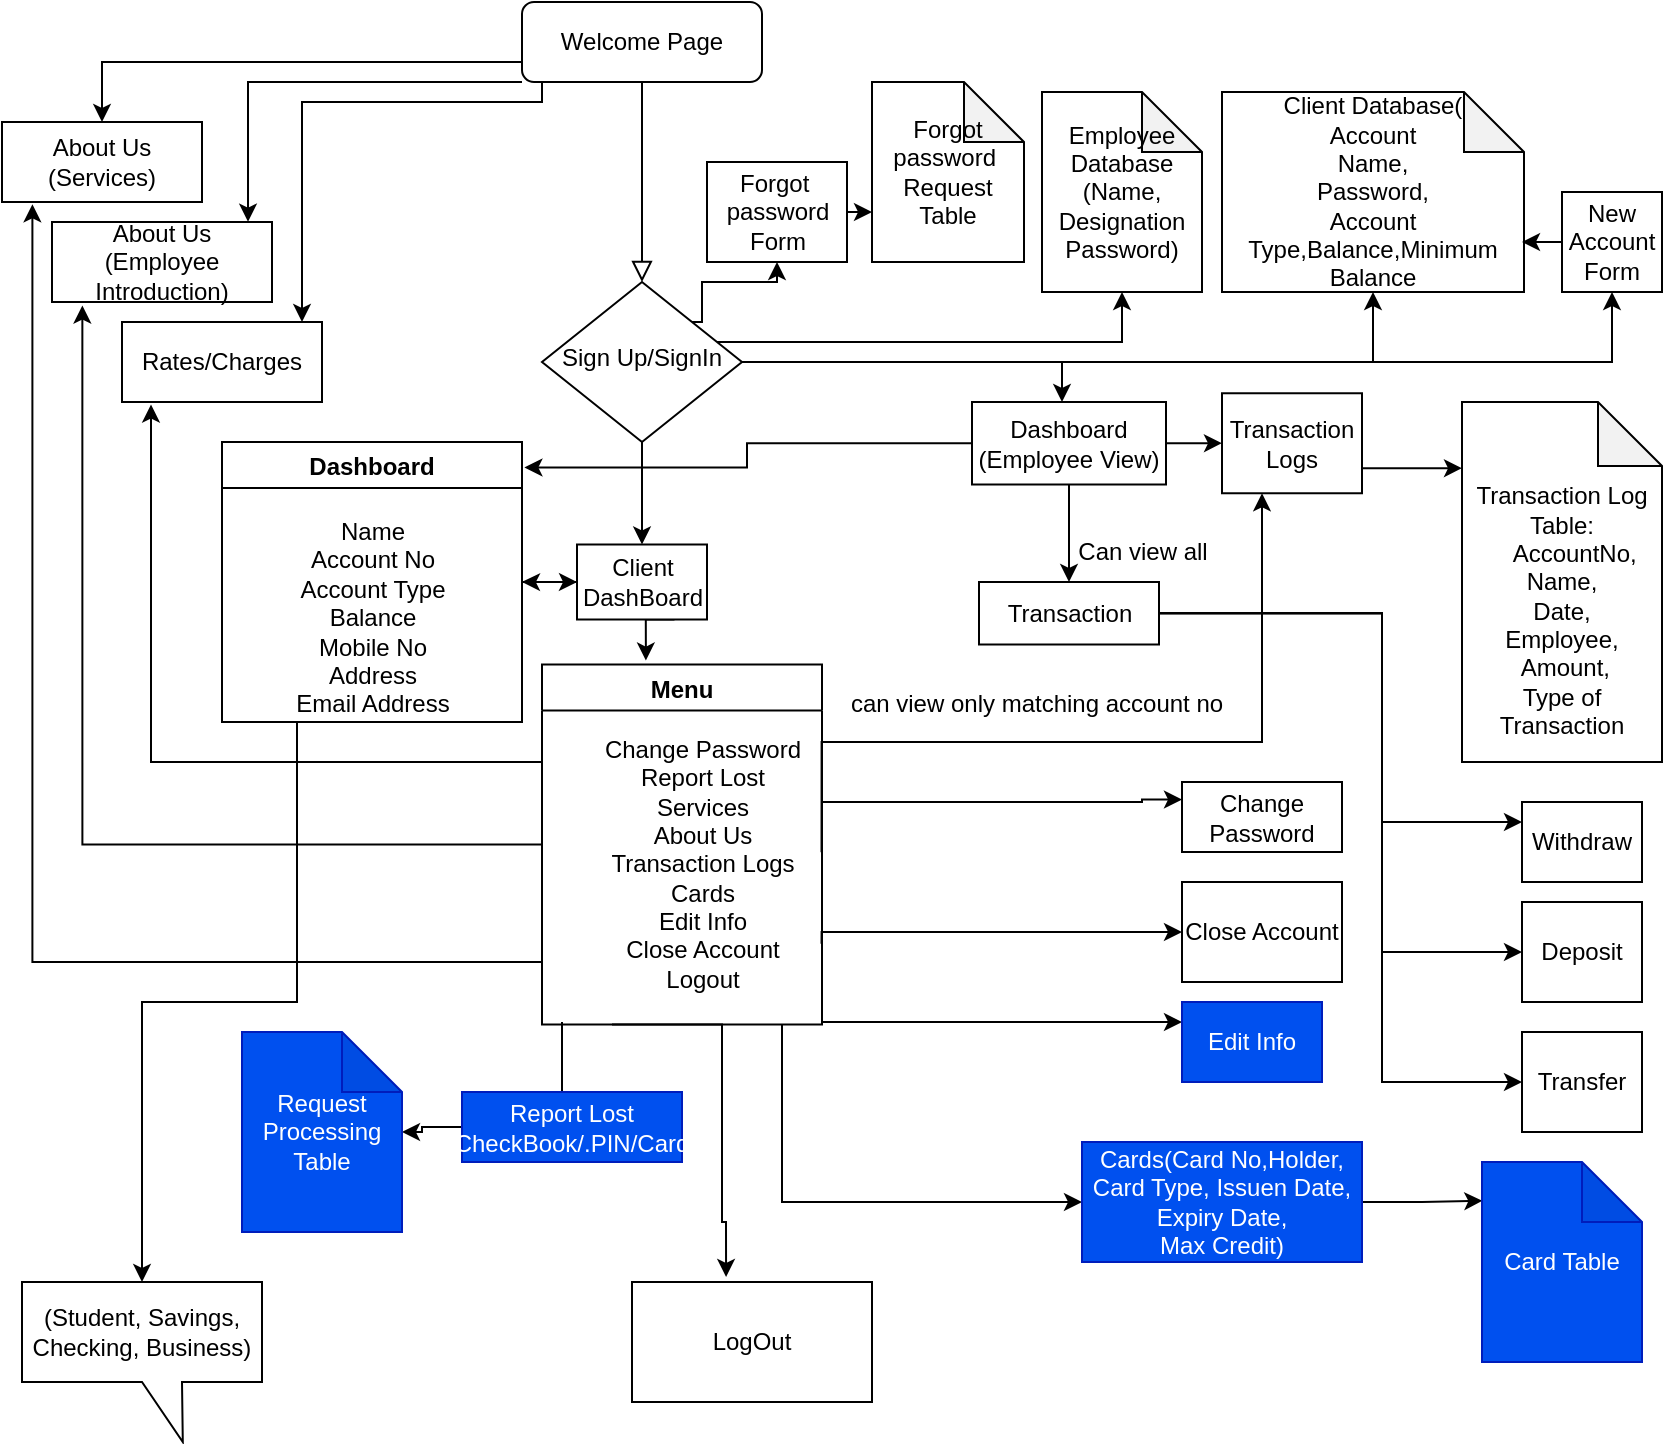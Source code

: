 <mxfile version="20.2.7" type="github">
  <diagram id="C5RBs43oDa-KdzZeNtuy" name="Page-1">
    <mxGraphModel dx="1706" dy="373" grid="1" gridSize="10" guides="1" tooltips="1" connect="1" arrows="1" fold="1" page="1" pageScale="1" pageWidth="827" pageHeight="1169" math="0" shadow="0">
      <root>
        <mxCell id="WIyWlLk6GJQsqaUBKTNV-0" />
        <mxCell id="WIyWlLk6GJQsqaUBKTNV-1" parent="WIyWlLk6GJQsqaUBKTNV-0" />
        <mxCell id="WIyWlLk6GJQsqaUBKTNV-2" value="" style="rounded=0;html=1;jettySize=auto;orthogonalLoop=1;fontSize=11;endArrow=block;endFill=0;endSize=8;strokeWidth=1;shadow=0;labelBackgroundColor=none;edgeStyle=orthogonalEdgeStyle;exitX=0.5;exitY=1;exitDx=0;exitDy=0;" parent="WIyWlLk6GJQsqaUBKTNV-1" source="WIyWlLk6GJQsqaUBKTNV-3" target="WIyWlLk6GJQsqaUBKTNV-6" edge="1">
          <mxGeometry relative="1" as="geometry">
            <Array as="points" />
          </mxGeometry>
        </mxCell>
        <mxCell id="RE7xwJCLeJIO6roD6Kax-3" value="" style="edgeStyle=orthogonalEdgeStyle;rounded=0;orthogonalLoop=1;jettySize=auto;html=1;entryX=0.891;entryY=-0.004;entryDx=0;entryDy=0;entryPerimeter=0;" edge="1" parent="WIyWlLk6GJQsqaUBKTNV-1" source="WIyWlLk6GJQsqaUBKTNV-3" target="RE7xwJCLeJIO6roD6Kax-2">
          <mxGeometry relative="1" as="geometry">
            <Array as="points">
              <mxPoint x="113" y="60" />
            </Array>
          </mxGeometry>
        </mxCell>
        <mxCell id="RE7xwJCLeJIO6roD6Kax-6" value="" style="edgeStyle=orthogonalEdgeStyle;rounded=0;orthogonalLoop=1;jettySize=auto;html=1;" edge="1" parent="WIyWlLk6GJQsqaUBKTNV-1" source="WIyWlLk6GJQsqaUBKTNV-3" target="RE7xwJCLeJIO6roD6Kax-4">
          <mxGeometry relative="1" as="geometry">
            <Array as="points">
              <mxPoint x="260" y="70" />
              <mxPoint x="140" y="70" />
            </Array>
          </mxGeometry>
        </mxCell>
        <mxCell id="RE7xwJCLeJIO6roD6Kax-12" style="edgeStyle=orthogonalEdgeStyle;rounded=0;orthogonalLoop=1;jettySize=auto;html=1;exitX=0;exitY=0.25;exitDx=0;exitDy=0;" edge="1" parent="WIyWlLk6GJQsqaUBKTNV-1" source="WIyWlLk6GJQsqaUBKTNV-3" target="RE7xwJCLeJIO6roD6Kax-11">
          <mxGeometry relative="1" as="geometry">
            <mxPoint x="220" y="130" as="targetPoint" />
            <Array as="points">
              <mxPoint x="250" y="50" />
              <mxPoint x="40" y="50" />
            </Array>
          </mxGeometry>
        </mxCell>
        <mxCell id="WIyWlLk6GJQsqaUBKTNV-3" value="Welcome Page" style="rounded=1;whiteSpace=wrap;html=1;fontSize=12;glass=0;strokeWidth=1;shadow=0;" parent="WIyWlLk6GJQsqaUBKTNV-1" vertex="1">
          <mxGeometry x="250" y="20" width="120" height="40" as="geometry" />
        </mxCell>
        <mxCell id="RE7xwJCLeJIO6roD6Kax-40" style="edgeStyle=orthogonalEdgeStyle;rounded=0;orthogonalLoop=1;jettySize=auto;html=1;entryX=0.5;entryY=1;entryDx=0;entryDy=0;entryPerimeter=0;exitX=1;exitY=0;exitDx=0;exitDy=0;" edge="1" parent="WIyWlLk6GJQsqaUBKTNV-1" source="WIyWlLk6GJQsqaUBKTNV-6" target="RE7xwJCLeJIO6roD6Kax-35">
          <mxGeometry relative="1" as="geometry">
            <mxPoint x="440" y="100" as="targetPoint" />
            <mxPoint x="410" y="360" as="sourcePoint" />
            <Array as="points">
              <mxPoint x="335" y="190" />
              <mxPoint x="550" y="190" />
            </Array>
          </mxGeometry>
        </mxCell>
        <mxCell id="RE7xwJCLeJIO6roD6Kax-51" style="edgeStyle=orthogonalEdgeStyle;rounded=0;orthogonalLoop=1;jettySize=auto;html=1;exitX=1;exitY=0;exitDx=0;exitDy=0;entryX=0.5;entryY=1;entryDx=0;entryDy=0;" edge="1" parent="WIyWlLk6GJQsqaUBKTNV-1" source="WIyWlLk6GJQsqaUBKTNV-6" target="RE7xwJCLeJIO6roD6Kax-50">
          <mxGeometry relative="1" as="geometry">
            <Array as="points">
              <mxPoint x="340" y="180" />
              <mxPoint x="340" y="160" />
              <mxPoint x="378" y="160" />
            </Array>
          </mxGeometry>
        </mxCell>
        <mxCell id="RE7xwJCLeJIO6roD6Kax-84" style="edgeStyle=orthogonalEdgeStyle;rounded=0;orthogonalLoop=1;jettySize=auto;html=1;exitX=1;exitY=0.5;exitDx=0;exitDy=0;entryX=0.5;entryY=1;entryDx=0;entryDy=0;" edge="1" parent="WIyWlLk6GJQsqaUBKTNV-1" source="WIyWlLk6GJQsqaUBKTNV-6" target="RE7xwJCLeJIO6roD6Kax-83">
          <mxGeometry relative="1" as="geometry">
            <mxPoint x="380" y="390" as="targetPoint" />
            <Array as="points">
              <mxPoint x="795" y="200" />
            </Array>
          </mxGeometry>
        </mxCell>
        <mxCell id="RE7xwJCLeJIO6roD6Kax-87" style="edgeStyle=orthogonalEdgeStyle;rounded=0;orthogonalLoop=1;jettySize=auto;html=1;exitX=1;exitY=0.5;exitDx=0;exitDy=0;" edge="1" parent="WIyWlLk6GJQsqaUBKTNV-1" source="WIyWlLk6GJQsqaUBKTNV-6" target="RE7xwJCLeJIO6roD6Kax-14">
          <mxGeometry relative="1" as="geometry">
            <mxPoint x="440" y="510" as="targetPoint" />
            <Array as="points">
              <mxPoint x="520" y="200" />
            </Array>
          </mxGeometry>
        </mxCell>
        <mxCell id="RE7xwJCLeJIO6roD6Kax-92" style="edgeStyle=orthogonalEdgeStyle;rounded=0;orthogonalLoop=1;jettySize=auto;html=1;exitX=1;exitY=0.5;exitDx=0;exitDy=0;entryX=0.5;entryY=1;entryDx=0;entryDy=0;entryPerimeter=0;" edge="1" parent="WIyWlLk6GJQsqaUBKTNV-1" source="WIyWlLk6GJQsqaUBKTNV-6" target="RE7xwJCLeJIO6roD6Kax-41">
          <mxGeometry relative="1" as="geometry" />
        </mxCell>
        <mxCell id="RE7xwJCLeJIO6roD6Kax-94" value="" style="edgeStyle=orthogonalEdgeStyle;rounded=0;orthogonalLoop=1;jettySize=auto;html=1;" edge="1" parent="WIyWlLk6GJQsqaUBKTNV-1" source="WIyWlLk6GJQsqaUBKTNV-6" target="RE7xwJCLeJIO6roD6Kax-0">
          <mxGeometry relative="1" as="geometry" />
        </mxCell>
        <mxCell id="WIyWlLk6GJQsqaUBKTNV-6" value="Sign Up/SignIn" style="rhombus;whiteSpace=wrap;html=1;shadow=0;fontFamily=Helvetica;fontSize=12;align=center;strokeWidth=1;spacing=6;spacingTop=-4;" parent="WIyWlLk6GJQsqaUBKTNV-1" vertex="1">
          <mxGeometry x="260" y="160" width="100" height="80" as="geometry" />
        </mxCell>
        <mxCell id="RE7xwJCLeJIO6roD6Kax-9" style="edgeStyle=orthogonalEdgeStyle;rounded=0;orthogonalLoop=1;jettySize=auto;html=1;entryX=0.145;entryY=1.032;entryDx=0;entryDy=0;entryPerimeter=0;exitX=0;exitY=0.25;exitDx=0;exitDy=0;" edge="1" parent="WIyWlLk6GJQsqaUBKTNV-1" source="RE7xwJCLeJIO6roD6Kax-58" target="RE7xwJCLeJIO6roD6Kax-4">
          <mxGeometry relative="1" as="geometry">
            <mxPoint x="60" y="230" as="targetPoint" />
            <mxPoint x="260" y="480" as="sourcePoint" />
            <Array as="points">
              <mxPoint x="260" y="400" />
              <mxPoint x="64" y="400" />
            </Array>
          </mxGeometry>
        </mxCell>
        <mxCell id="RE7xwJCLeJIO6roD6Kax-10" style="edgeStyle=orthogonalEdgeStyle;rounded=0;orthogonalLoop=1;jettySize=auto;html=1;entryX=0.138;entryY=1.044;entryDx=0;entryDy=0;entryPerimeter=0;exitX=0;exitY=0.5;exitDx=0;exitDy=0;" edge="1" parent="WIyWlLk6GJQsqaUBKTNV-1" source="RE7xwJCLeJIO6roD6Kax-58" target="RE7xwJCLeJIO6roD6Kax-2">
          <mxGeometry relative="1" as="geometry">
            <mxPoint x="10" y="520" as="sourcePoint" />
            <mxPoint x="30" y="210" as="targetPoint" />
            <Array as="points">
              <mxPoint x="30" y="441" />
            </Array>
          </mxGeometry>
        </mxCell>
        <mxCell id="RE7xwJCLeJIO6roD6Kax-13" style="edgeStyle=orthogonalEdgeStyle;rounded=0;orthogonalLoop=1;jettySize=auto;html=1;entryX=0.152;entryY=1.029;entryDx=0;entryDy=0;entryPerimeter=0;exitX=0;exitY=0.75;exitDx=0;exitDy=0;" edge="1" parent="WIyWlLk6GJQsqaUBKTNV-1" source="RE7xwJCLeJIO6roD6Kax-58" target="RE7xwJCLeJIO6roD6Kax-11">
          <mxGeometry relative="1" as="geometry">
            <mxPoint x="160" y="510" as="sourcePoint" />
            <mxPoint x="40" y="210" as="targetPoint" />
            <Array as="points">
              <mxPoint x="260" y="500" />
              <mxPoint x="5" y="500" />
            </Array>
          </mxGeometry>
        </mxCell>
        <mxCell id="RE7xwJCLeJIO6roD6Kax-29" style="edgeStyle=orthogonalEdgeStyle;rounded=0;orthogonalLoop=1;jettySize=auto;html=1;exitX=0.998;exitY=0.456;exitDx=0;exitDy=0;exitPerimeter=0;" edge="1" parent="WIyWlLk6GJQsqaUBKTNV-1" source="RE7xwJCLeJIO6roD6Kax-77" target="RE7xwJCLeJIO6roD6Kax-21">
          <mxGeometry relative="1" as="geometry">
            <mxPoint x="660" y="380" as="targetPoint" />
            <Array as="points">
              <mxPoint x="400" y="390" />
              <mxPoint x="620" y="390" />
            </Array>
          </mxGeometry>
        </mxCell>
        <mxCell id="RE7xwJCLeJIO6roD6Kax-46" style="edgeStyle=orthogonalEdgeStyle;rounded=0;orthogonalLoop=1;jettySize=auto;html=1;entryX=1;entryY=0.25;entryDx=0;entryDy=0;" edge="1" parent="WIyWlLk6GJQsqaUBKTNV-1" target="RE7xwJCLeJIO6roD6Kax-45">
          <mxGeometry relative="1" as="geometry">
            <mxPoint x="270" y="530" as="sourcePoint" />
            <Array as="points">
              <mxPoint x="270" y="589" />
              <mxPoint x="290" y="589" />
            </Array>
          </mxGeometry>
        </mxCell>
        <mxCell id="RE7xwJCLeJIO6roD6Kax-60" style="edgeStyle=orthogonalEdgeStyle;rounded=0;orthogonalLoop=1;jettySize=auto;html=1;exitX=0.75;exitY=1;exitDx=0;exitDy=0;entryX=0.371;entryY=-0.011;entryDx=0;entryDy=0;entryPerimeter=0;" edge="1" parent="WIyWlLk6GJQsqaUBKTNV-1" source="RE7xwJCLeJIO6roD6Kax-0" target="RE7xwJCLeJIO6roD6Kax-58">
          <mxGeometry relative="1" as="geometry" />
        </mxCell>
        <mxCell id="RE7xwJCLeJIO6roD6Kax-101" value="" style="edgeStyle=orthogonalEdgeStyle;rounded=0;orthogonalLoop=1;jettySize=auto;html=1;entryX=1;entryY=0.5;entryDx=0;entryDy=0;" edge="1" parent="WIyWlLk6GJQsqaUBKTNV-1" source="RE7xwJCLeJIO6roD6Kax-0" target="RE7xwJCLeJIO6roD6Kax-55">
          <mxGeometry relative="1" as="geometry" />
        </mxCell>
        <mxCell id="RE7xwJCLeJIO6roD6Kax-0" value="&lt;div&gt;Client&lt;br&gt;&lt;/div&gt;&lt;div&gt;DashBoard&lt;/div&gt;" style="rounded=0;whiteSpace=wrap;html=1;" vertex="1" parent="WIyWlLk6GJQsqaUBKTNV-1">
          <mxGeometry x="277.5" y="291.25" width="65" height="37.5" as="geometry" />
        </mxCell>
        <mxCell id="RE7xwJCLeJIO6roD6Kax-2" value="About Us (Employee Introduction)" style="rounded=0;whiteSpace=wrap;html=1;" vertex="1" parent="WIyWlLk6GJQsqaUBKTNV-1">
          <mxGeometry x="15" y="130" width="110" height="40" as="geometry" />
        </mxCell>
        <mxCell id="RE7xwJCLeJIO6roD6Kax-4" value="Rates/Charges" style="rounded=0;whiteSpace=wrap;html=1;" vertex="1" parent="WIyWlLk6GJQsqaUBKTNV-1">
          <mxGeometry x="50" y="180" width="100" height="40" as="geometry" />
        </mxCell>
        <mxCell id="RE7xwJCLeJIO6roD6Kax-11" value="About Us (Services)" style="rounded=0;whiteSpace=wrap;html=1;" vertex="1" parent="WIyWlLk6GJQsqaUBKTNV-1">
          <mxGeometry x="-10" y="80" width="100" height="40" as="geometry" />
        </mxCell>
        <mxCell id="RE7xwJCLeJIO6roD6Kax-23" value="" style="edgeStyle=orthogonalEdgeStyle;rounded=0;orthogonalLoop=1;jettySize=auto;html=1;" edge="1" parent="WIyWlLk6GJQsqaUBKTNV-1" source="RE7xwJCLeJIO6roD6Kax-14" target="RE7xwJCLeJIO6roD6Kax-21">
          <mxGeometry relative="1" as="geometry" />
        </mxCell>
        <mxCell id="RE7xwJCLeJIO6roD6Kax-30" value="" style="edgeStyle=orthogonalEdgeStyle;rounded=0;orthogonalLoop=1;jettySize=auto;html=1;" edge="1" parent="WIyWlLk6GJQsqaUBKTNV-1" source="RE7xwJCLeJIO6roD6Kax-14" target="RE7xwJCLeJIO6roD6Kax-15">
          <mxGeometry relative="1" as="geometry" />
        </mxCell>
        <mxCell id="RE7xwJCLeJIO6roD6Kax-95" style="edgeStyle=orthogonalEdgeStyle;rounded=0;orthogonalLoop=1;jettySize=auto;html=1;exitX=0;exitY=0.5;exitDx=0;exitDy=0;entryX=1.008;entryY=0.091;entryDx=0;entryDy=0;entryPerimeter=0;" edge="1" parent="WIyWlLk6GJQsqaUBKTNV-1" source="RE7xwJCLeJIO6roD6Kax-14" target="RE7xwJCLeJIO6roD6Kax-55">
          <mxGeometry relative="1" as="geometry" />
        </mxCell>
        <mxCell id="RE7xwJCLeJIO6roD6Kax-14" value="Dashboard (Employee View)" style="rounded=0;whiteSpace=wrap;html=1;" vertex="1" parent="WIyWlLk6GJQsqaUBKTNV-1">
          <mxGeometry x="475" y="220" width="97" height="41.25" as="geometry" />
        </mxCell>
        <mxCell id="RE7xwJCLeJIO6roD6Kax-31" style="edgeStyle=orthogonalEdgeStyle;rounded=0;orthogonalLoop=1;jettySize=auto;html=1;exitX=1;exitY=0.5;exitDx=0;exitDy=0;entryX=0;entryY=0.25;entryDx=0;entryDy=0;" edge="1" parent="WIyWlLk6GJQsqaUBKTNV-1" source="RE7xwJCLeJIO6roD6Kax-15" target="RE7xwJCLeJIO6roD6Kax-16">
          <mxGeometry relative="1" as="geometry">
            <mxPoint x="719.765" y="600" as="targetPoint" />
            <Array as="points">
              <mxPoint x="680" y="326" />
              <mxPoint x="680" y="430" />
            </Array>
          </mxGeometry>
        </mxCell>
        <mxCell id="RE7xwJCLeJIO6roD6Kax-99" style="edgeStyle=orthogonalEdgeStyle;rounded=0;orthogonalLoop=1;jettySize=auto;html=1;exitX=1;exitY=0.5;exitDx=0;exitDy=0;entryX=0;entryY=0.5;entryDx=0;entryDy=0;" edge="1" parent="WIyWlLk6GJQsqaUBKTNV-1" source="RE7xwJCLeJIO6roD6Kax-15" target="RE7xwJCLeJIO6roD6Kax-17">
          <mxGeometry relative="1" as="geometry">
            <mxPoint x="680" y="500" as="targetPoint" />
            <Array as="points">
              <mxPoint x="680" y="326" />
              <mxPoint x="680" y="495" />
            </Array>
          </mxGeometry>
        </mxCell>
        <mxCell id="RE7xwJCLeJIO6roD6Kax-100" style="edgeStyle=orthogonalEdgeStyle;rounded=0;orthogonalLoop=1;jettySize=auto;html=1;exitX=1;exitY=0.5;exitDx=0;exitDy=0;entryX=0;entryY=0.5;entryDx=0;entryDy=0;" edge="1" parent="WIyWlLk6GJQsqaUBKTNV-1" source="RE7xwJCLeJIO6roD6Kax-15" target="RE7xwJCLeJIO6roD6Kax-18">
          <mxGeometry relative="1" as="geometry">
            <mxPoint x="680" y="560" as="targetPoint" />
            <Array as="points">
              <mxPoint x="680" y="326" />
              <mxPoint x="680" y="560" />
            </Array>
          </mxGeometry>
        </mxCell>
        <mxCell id="RE7xwJCLeJIO6roD6Kax-15" value="Transaction" style="rounded=0;whiteSpace=wrap;html=1;" vertex="1" parent="WIyWlLk6GJQsqaUBKTNV-1">
          <mxGeometry x="478.5" y="310" width="90" height="31.25" as="geometry" />
        </mxCell>
        <mxCell id="RE7xwJCLeJIO6roD6Kax-16" value="Withdraw" style="rounded=0;whiteSpace=wrap;html=1;" vertex="1" parent="WIyWlLk6GJQsqaUBKTNV-1">
          <mxGeometry x="750" y="420" width="60" height="40" as="geometry" />
        </mxCell>
        <mxCell id="RE7xwJCLeJIO6roD6Kax-17" value="Deposit" style="rounded=0;whiteSpace=wrap;html=1;" vertex="1" parent="WIyWlLk6GJQsqaUBKTNV-1">
          <mxGeometry x="750" y="470" width="60" height="50" as="geometry" />
        </mxCell>
        <mxCell id="RE7xwJCLeJIO6roD6Kax-18" value="Transfer" style="rounded=0;whiteSpace=wrap;html=1;" vertex="1" parent="WIyWlLk6GJQsqaUBKTNV-1">
          <mxGeometry x="750" y="535" width="60" height="50" as="geometry" />
        </mxCell>
        <mxCell id="RE7xwJCLeJIO6roD6Kax-19" value="&lt;div&gt;&lt;br&gt;&lt;/div&gt;&lt;div&gt;&lt;br&gt;&lt;/div&gt;&lt;div&gt;&lt;br&gt;&lt;/div&gt;&lt;div&gt;&lt;br&gt;&lt;/div&gt;&lt;div&gt;Transaction Log Table:&lt;/div&gt;&lt;div&gt;&amp;nbsp;&amp;nbsp;&amp;nbsp; AccountNo, Name,&lt;/div&gt;&lt;div&gt;Date,&lt;/div&gt;&lt;div&gt;Employee, &lt;br&gt;&lt;/div&gt;&lt;div&gt;&amp;nbsp;Amount,&lt;br&gt;Type of Transaction&lt;div&gt;&lt;br&gt;&lt;br&gt;&lt;/div&gt;&lt;/div&gt;" style="shape=note;whiteSpace=wrap;html=1;backgroundOutline=1;darkOpacity=0.05;size=32;" vertex="1" parent="WIyWlLk6GJQsqaUBKTNV-1">
          <mxGeometry x="720" y="220" width="100" height="180" as="geometry" />
        </mxCell>
        <mxCell id="RE7xwJCLeJIO6roD6Kax-22" value="" style="edgeStyle=orthogonalEdgeStyle;rounded=0;orthogonalLoop=1;jettySize=auto;html=1;exitX=1;exitY=0.75;exitDx=0;exitDy=0;" edge="1" parent="WIyWlLk6GJQsqaUBKTNV-1" source="RE7xwJCLeJIO6roD6Kax-21" target="RE7xwJCLeJIO6roD6Kax-19">
          <mxGeometry relative="1" as="geometry">
            <mxPoint x="645" y="395" as="sourcePoint" />
            <Array as="points">
              <mxPoint x="710" y="253" />
              <mxPoint x="710" y="253" />
            </Array>
          </mxGeometry>
        </mxCell>
        <mxCell id="RE7xwJCLeJIO6roD6Kax-21" value="Transaction Logs" style="rounded=0;whiteSpace=wrap;html=1;" vertex="1" parent="WIyWlLk6GJQsqaUBKTNV-1">
          <mxGeometry x="600" y="215.63" width="70" height="50" as="geometry" />
        </mxCell>
        <mxCell id="RE7xwJCLeJIO6roD6Kax-26" value="Can view all " style="text;html=1;align=center;verticalAlign=middle;resizable=0;points=[];autosize=1;strokeColor=none;fillColor=none;" vertex="1" parent="WIyWlLk6GJQsqaUBKTNV-1">
          <mxGeometry x="515" y="280" width="90" height="30" as="geometry" />
        </mxCell>
        <mxCell id="RE7xwJCLeJIO6roD6Kax-28" value="&lt;div&gt;can view only matching account no&lt;/div&gt;" style="text;html=1;align=center;verticalAlign=middle;resizable=0;points=[];autosize=1;strokeColor=none;fillColor=none;" vertex="1" parent="WIyWlLk6GJQsqaUBKTNV-1">
          <mxGeometry x="402" y="356.25" width="210" height="30" as="geometry" />
        </mxCell>
        <mxCell id="RE7xwJCLeJIO6roD6Kax-35" value="&lt;div&gt;Employee&lt;/div&gt;&lt;div&gt;Database &lt;br&gt;&lt;/div&gt;&lt;div&gt;(Name, Designation&lt;/div&gt;&lt;div&gt;Password)&lt;br&gt;&lt;/div&gt;" style="shape=note;whiteSpace=wrap;html=1;backgroundOutline=1;darkOpacity=0.05;" vertex="1" parent="WIyWlLk6GJQsqaUBKTNV-1">
          <mxGeometry x="510" y="65" width="80" height="100" as="geometry" />
        </mxCell>
        <mxCell id="RE7xwJCLeJIO6roD6Kax-41" value="&lt;div&gt;Client Database(&lt;/div&gt;&lt;div&gt;Account&lt;/div&gt;&lt;div&gt;Name,&lt;/div&gt;&lt;div&gt;Password,&lt;/div&gt;&lt;div&gt;Account Type,Balance,Minimum Balance&lt;br&gt;&lt;/div&gt;" style="shape=note;whiteSpace=wrap;html=1;backgroundOutline=1;darkOpacity=0.05;" vertex="1" parent="WIyWlLk6GJQsqaUBKTNV-1">
          <mxGeometry x="600" y="65" width="151" height="100" as="geometry" />
        </mxCell>
        <mxCell id="RE7xwJCLeJIO6roD6Kax-54" value="" style="edgeStyle=orthogonalEdgeStyle;rounded=0;orthogonalLoop=1;jettySize=auto;html=1;" edge="1" parent="WIyWlLk6GJQsqaUBKTNV-1" source="RE7xwJCLeJIO6roD6Kax-45" target="RE7xwJCLeJIO6roD6Kax-47">
          <mxGeometry relative="1" as="geometry" />
        </mxCell>
        <mxCell id="RE7xwJCLeJIO6roD6Kax-45" value="Report Lost CheckBook/.PIN/Card" style="rounded=0;whiteSpace=wrap;html=1;fillColor=#0050ef;fontColor=#ffffff;strokeColor=#001DBC;" vertex="1" parent="WIyWlLk6GJQsqaUBKTNV-1">
          <mxGeometry x="220" y="565" width="110" height="35" as="geometry" />
        </mxCell>
        <mxCell id="RE7xwJCLeJIO6roD6Kax-47" value="Request Processing Table " style="shape=note;whiteSpace=wrap;html=1;backgroundOutline=1;darkOpacity=0.05;fillColor=#0050ef;strokeColor=#001DBC;fontColor=#ffffff;" vertex="1" parent="WIyWlLk6GJQsqaUBKTNV-1">
          <mxGeometry x="110" y="535" width="80" height="100" as="geometry" />
        </mxCell>
        <mxCell id="RE7xwJCLeJIO6roD6Kax-48" value="Forgot password&amp;nbsp; Request Table" style="shape=note;whiteSpace=wrap;html=1;backgroundOutline=1;darkOpacity=0.05;" vertex="1" parent="WIyWlLk6GJQsqaUBKTNV-1">
          <mxGeometry x="425" y="60" width="76" height="90" as="geometry" />
        </mxCell>
        <mxCell id="RE7xwJCLeJIO6roD6Kax-85" value="" style="edgeStyle=orthogonalEdgeStyle;rounded=0;orthogonalLoop=1;jettySize=auto;html=1;" edge="1" parent="WIyWlLk6GJQsqaUBKTNV-1" source="RE7xwJCLeJIO6roD6Kax-50" target="RE7xwJCLeJIO6roD6Kax-48">
          <mxGeometry relative="1" as="geometry">
            <Array as="points">
              <mxPoint x="410" y="140" />
              <mxPoint x="410" y="115" />
            </Array>
          </mxGeometry>
        </mxCell>
        <mxCell id="RE7xwJCLeJIO6roD6Kax-50" value="Forgot&amp;nbsp; password Form" style="rounded=0;whiteSpace=wrap;html=1;" vertex="1" parent="WIyWlLk6GJQsqaUBKTNV-1">
          <mxGeometry x="342.5" y="100" width="70" height="50" as="geometry" />
        </mxCell>
        <mxCell id="RE7xwJCLeJIO6roD6Kax-62" style="edgeStyle=orthogonalEdgeStyle;rounded=0;orthogonalLoop=1;jettySize=auto;html=1;exitX=1;exitY=0.75;exitDx=0;exitDy=0;entryX=0;entryY=0.25;entryDx=0;entryDy=0;" edge="1" parent="WIyWlLk6GJQsqaUBKTNV-1" source="RE7xwJCLeJIO6roD6Kax-58" target="RE7xwJCLeJIO6roD6Kax-61">
          <mxGeometry relative="1" as="geometry">
            <Array as="points">
              <mxPoint x="400" y="420" />
              <mxPoint x="560" y="420" />
            </Array>
          </mxGeometry>
        </mxCell>
        <mxCell id="RE7xwJCLeJIO6roD6Kax-64" style="edgeStyle=orthogonalEdgeStyle;rounded=0;orthogonalLoop=1;jettySize=auto;html=1;exitX=0.998;exitY=0.783;exitDx=0;exitDy=0;exitPerimeter=0;entryX=0;entryY=0.5;entryDx=0;entryDy=0;" edge="1" parent="WIyWlLk6GJQsqaUBKTNV-1" source="RE7xwJCLeJIO6roD6Kax-77" target="RE7xwJCLeJIO6roD6Kax-63">
          <mxGeometry relative="1" as="geometry">
            <mxPoint x="570" y="485" as="targetPoint" />
            <Array as="points">
              <mxPoint x="400" y="485" />
            </Array>
          </mxGeometry>
        </mxCell>
        <mxCell id="RE7xwJCLeJIO6roD6Kax-66" style="edgeStyle=orthogonalEdgeStyle;rounded=0;orthogonalLoop=1;jettySize=auto;html=1;exitX=1;exitY=1;exitDx=0;exitDy=0;entryX=0;entryY=0.25;entryDx=0;entryDy=0;" edge="1" parent="WIyWlLk6GJQsqaUBKTNV-1" source="RE7xwJCLeJIO6roD6Kax-58" target="RE7xwJCLeJIO6roD6Kax-65">
          <mxGeometry relative="1" as="geometry">
            <mxPoint x="550" y="530" as="targetPoint" />
            <Array as="points">
              <mxPoint x="400" y="530" />
            </Array>
          </mxGeometry>
        </mxCell>
        <mxCell id="RE7xwJCLeJIO6roD6Kax-69" style="edgeStyle=orthogonalEdgeStyle;rounded=0;orthogonalLoop=1;jettySize=auto;html=1;entryX=0;entryY=0.5;entryDx=0;entryDy=0;" edge="1" parent="WIyWlLk6GJQsqaUBKTNV-1" target="RE7xwJCLeJIO6roD6Kax-67">
          <mxGeometry relative="1" as="geometry">
            <mxPoint x="430" y="930" as="targetPoint" />
            <mxPoint x="380" y="540" as="sourcePoint" />
            <Array as="points">
              <mxPoint x="380" y="531" />
              <mxPoint x="380" y="620" />
            </Array>
          </mxGeometry>
        </mxCell>
        <mxCell id="RE7xwJCLeJIO6roD6Kax-79" style="edgeStyle=orthogonalEdgeStyle;rounded=0;orthogonalLoop=1;jettySize=auto;html=1;exitX=0.25;exitY=1;exitDx=0;exitDy=0;entryX=0.392;entryY=-0.042;entryDx=0;entryDy=0;entryPerimeter=0;" edge="1" parent="WIyWlLk6GJQsqaUBKTNV-1" source="RE7xwJCLeJIO6roD6Kax-58" target="RE7xwJCLeJIO6roD6Kax-78">
          <mxGeometry relative="1" as="geometry">
            <Array as="points">
              <mxPoint x="350" y="531" />
              <mxPoint x="350" y="630" />
              <mxPoint x="352" y="630" />
            </Array>
          </mxGeometry>
        </mxCell>
        <mxCell id="RE7xwJCLeJIO6roD6Kax-58" value="Menu" style="swimlane;" vertex="1" parent="WIyWlLk6GJQsqaUBKTNV-1">
          <mxGeometry x="260" y="351.25" width="140" height="180" as="geometry" />
        </mxCell>
        <mxCell id="RE7xwJCLeJIO6roD6Kax-77" value="&lt;div&gt;Change Password&lt;/div&gt;&lt;div&gt;Report Lost&lt;/div&gt;&lt;div&gt;Services&lt;/div&gt;&lt;div&gt;About Us&lt;/div&gt;&lt;div&gt;Transaction Logs&lt;/div&gt;&lt;div&gt;Cards&lt;/div&gt;&lt;div&gt;Edit Info&lt;/div&gt;&lt;div&gt;Close Account&lt;/div&gt;&lt;div&gt;Logout&lt;br&gt;&lt;/div&gt;" style="text;html=1;align=center;verticalAlign=middle;resizable=0;points=[];autosize=1;strokeColor=none;fillColor=none;" vertex="1" parent="RE7xwJCLeJIO6roD6Kax-58">
          <mxGeometry x="20" y="30" width="120" height="140" as="geometry" />
        </mxCell>
        <mxCell id="RE7xwJCLeJIO6roD6Kax-73" style="edgeStyle=orthogonalEdgeStyle;rounded=0;orthogonalLoop=1;jettySize=auto;html=1;exitX=0.25;exitY=1;exitDx=0;exitDy=0;entryX=0.5;entryY=0;entryDx=0;entryDy=0;entryPerimeter=0;" edge="1" parent="WIyWlLk6GJQsqaUBKTNV-1" source="RE7xwJCLeJIO6roD6Kax-55" target="RE7xwJCLeJIO6roD6Kax-72">
          <mxGeometry relative="1" as="geometry">
            <mxPoint x="120" y="390" as="sourcePoint" />
            <mxPoint x="60" y="620" as="targetPoint" />
            <Array as="points">
              <mxPoint x="138" y="520" />
              <mxPoint x="60" y="520" />
            </Array>
          </mxGeometry>
        </mxCell>
        <mxCell id="RE7xwJCLeJIO6roD6Kax-55" value="Dashboard" style="swimlane;" vertex="1" parent="WIyWlLk6GJQsqaUBKTNV-1">
          <mxGeometry x="100" y="240" width="150" height="140" as="geometry" />
        </mxCell>
        <mxCell id="RE7xwJCLeJIO6roD6Kax-56" value="&lt;div&gt;Name&lt;/div&gt;&lt;div&gt;Account No&lt;/div&gt;&lt;div&gt;Account Type&lt;br&gt;&lt;/div&gt;&lt;div&gt;Balance&lt;/div&gt;&lt;div&gt;Mobile No&lt;/div&gt;&lt;div&gt;Address&lt;/div&gt;&lt;div&gt;Email Address&lt;br&gt;&lt;/div&gt;&lt;div&gt;&lt;br&gt;&lt;/div&gt;" style="text;html=1;align=center;verticalAlign=middle;resizable=0;points=[];autosize=1;strokeColor=none;fillColor=none;" vertex="1" parent="RE7xwJCLeJIO6roD6Kax-55">
          <mxGeometry x="25" y="30" width="100" height="130" as="geometry" />
        </mxCell>
        <mxCell id="RE7xwJCLeJIO6roD6Kax-61" value="Change Password" style="rounded=0;whiteSpace=wrap;html=1;" vertex="1" parent="WIyWlLk6GJQsqaUBKTNV-1">
          <mxGeometry x="580" y="410" width="80" height="35" as="geometry" />
        </mxCell>
        <mxCell id="RE7xwJCLeJIO6roD6Kax-63" value="Close Account" style="rounded=0;whiteSpace=wrap;html=1;" vertex="1" parent="WIyWlLk6GJQsqaUBKTNV-1">
          <mxGeometry x="580" y="460" width="80" height="50" as="geometry" />
        </mxCell>
        <mxCell id="RE7xwJCLeJIO6roD6Kax-65" value="Edit Info" style="rounded=0;whiteSpace=wrap;html=1;fillColor=#0050ef;fontColor=#ffffff;strokeColor=#001DBC;" vertex="1" parent="WIyWlLk6GJQsqaUBKTNV-1">
          <mxGeometry x="580" y="520" width="70" height="40" as="geometry" />
        </mxCell>
        <mxCell id="RE7xwJCLeJIO6roD6Kax-70" value="" style="edgeStyle=orthogonalEdgeStyle;rounded=0;orthogonalLoop=1;jettySize=auto;html=1;entryX=0.002;entryY=0.194;entryDx=0;entryDy=0;entryPerimeter=0;" edge="1" parent="WIyWlLk6GJQsqaUBKTNV-1" source="RE7xwJCLeJIO6roD6Kax-67" target="RE7xwJCLeJIO6roD6Kax-68">
          <mxGeometry relative="1" as="geometry" />
        </mxCell>
        <mxCell id="RE7xwJCLeJIO6roD6Kax-67" value="&lt;div&gt;Cards(Card No,Holder, Card Type, Issuen Date, Expiry Date,&lt;/div&gt;&lt;div&gt;Max Credit)&lt;/div&gt;" style="rounded=0;whiteSpace=wrap;html=1;fillColor=#0050ef;fontColor=#ffffff;strokeColor=#001DBC;" vertex="1" parent="WIyWlLk6GJQsqaUBKTNV-1">
          <mxGeometry x="530" y="590" width="140" height="60" as="geometry" />
        </mxCell>
        <mxCell id="RE7xwJCLeJIO6roD6Kax-68" value="Card Table" style="shape=note;whiteSpace=wrap;html=1;backgroundOutline=1;darkOpacity=0.05;fillColor=#0050ef;fontColor=#ffffff;strokeColor=#001DBC;" vertex="1" parent="WIyWlLk6GJQsqaUBKTNV-1">
          <mxGeometry x="730" y="600" width="80" height="100" as="geometry" />
        </mxCell>
        <mxCell id="RE7xwJCLeJIO6roD6Kax-72" value="(Student, Savings, Checking, Business)" style="shape=callout;whiteSpace=wrap;html=1;perimeter=calloutPerimeter;position2=0.67;" vertex="1" parent="WIyWlLk6GJQsqaUBKTNV-1">
          <mxGeometry y="660" width="120" height="80" as="geometry" />
        </mxCell>
        <mxCell id="RE7xwJCLeJIO6roD6Kax-78" value="LogOut" style="rounded=0;whiteSpace=wrap;html=1;" vertex="1" parent="WIyWlLk6GJQsqaUBKTNV-1">
          <mxGeometry x="305" y="660" width="120" height="60" as="geometry" />
        </mxCell>
        <mxCell id="RE7xwJCLeJIO6roD6Kax-86" style="edgeStyle=orthogonalEdgeStyle;rounded=0;orthogonalLoop=1;jettySize=auto;html=1;exitX=0;exitY=0.5;exitDx=0;exitDy=0;" edge="1" parent="WIyWlLk6GJQsqaUBKTNV-1" source="RE7xwJCLeJIO6roD6Kax-83">
          <mxGeometry relative="1" as="geometry">
            <mxPoint x="750" y="140" as="targetPoint" />
            <Array as="points">
              <mxPoint x="760" y="140" />
              <mxPoint x="760" y="140" />
            </Array>
          </mxGeometry>
        </mxCell>
        <mxCell id="RE7xwJCLeJIO6roD6Kax-83" value="New Account Form" style="whiteSpace=wrap;html=1;aspect=fixed;" vertex="1" parent="WIyWlLk6GJQsqaUBKTNV-1">
          <mxGeometry x="770" y="115" width="50" height="50" as="geometry" />
        </mxCell>
        <mxCell id="RE7xwJCLeJIO6roD6Kax-102" value="" style="edgeStyle=orthogonalEdgeStyle;rounded=0;orthogonalLoop=1;jettySize=auto;html=1;exitX=1;exitY=0.5;exitDx=0;exitDy=0;" edge="1" parent="WIyWlLk6GJQsqaUBKTNV-1" source="RE7xwJCLeJIO6roD6Kax-55" target="RE7xwJCLeJIO6roD6Kax-0">
          <mxGeometry relative="1" as="geometry" />
        </mxCell>
      </root>
    </mxGraphModel>
  </diagram>
</mxfile>
